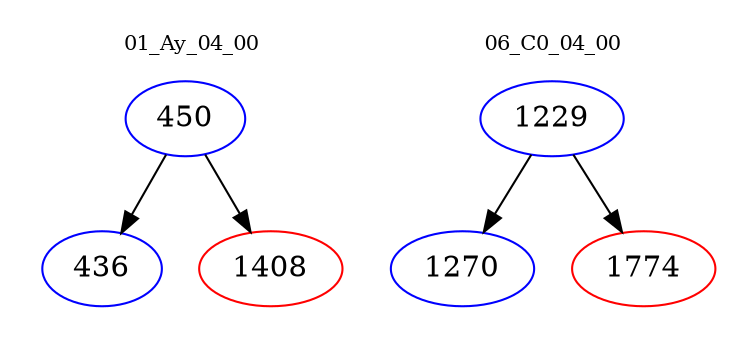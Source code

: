 digraph{
subgraph cluster_0 {
color = white
label = "01_Ay_04_00";
fontsize=10;
T0_450 [label="450", color="blue"]
T0_450 -> T0_436 [color="black"]
T0_436 [label="436", color="blue"]
T0_450 -> T0_1408 [color="black"]
T0_1408 [label="1408", color="red"]
}
subgraph cluster_1 {
color = white
label = "06_C0_04_00";
fontsize=10;
T1_1229 [label="1229", color="blue"]
T1_1229 -> T1_1270 [color="black"]
T1_1270 [label="1270", color="blue"]
T1_1229 -> T1_1774 [color="black"]
T1_1774 [label="1774", color="red"]
}
}
